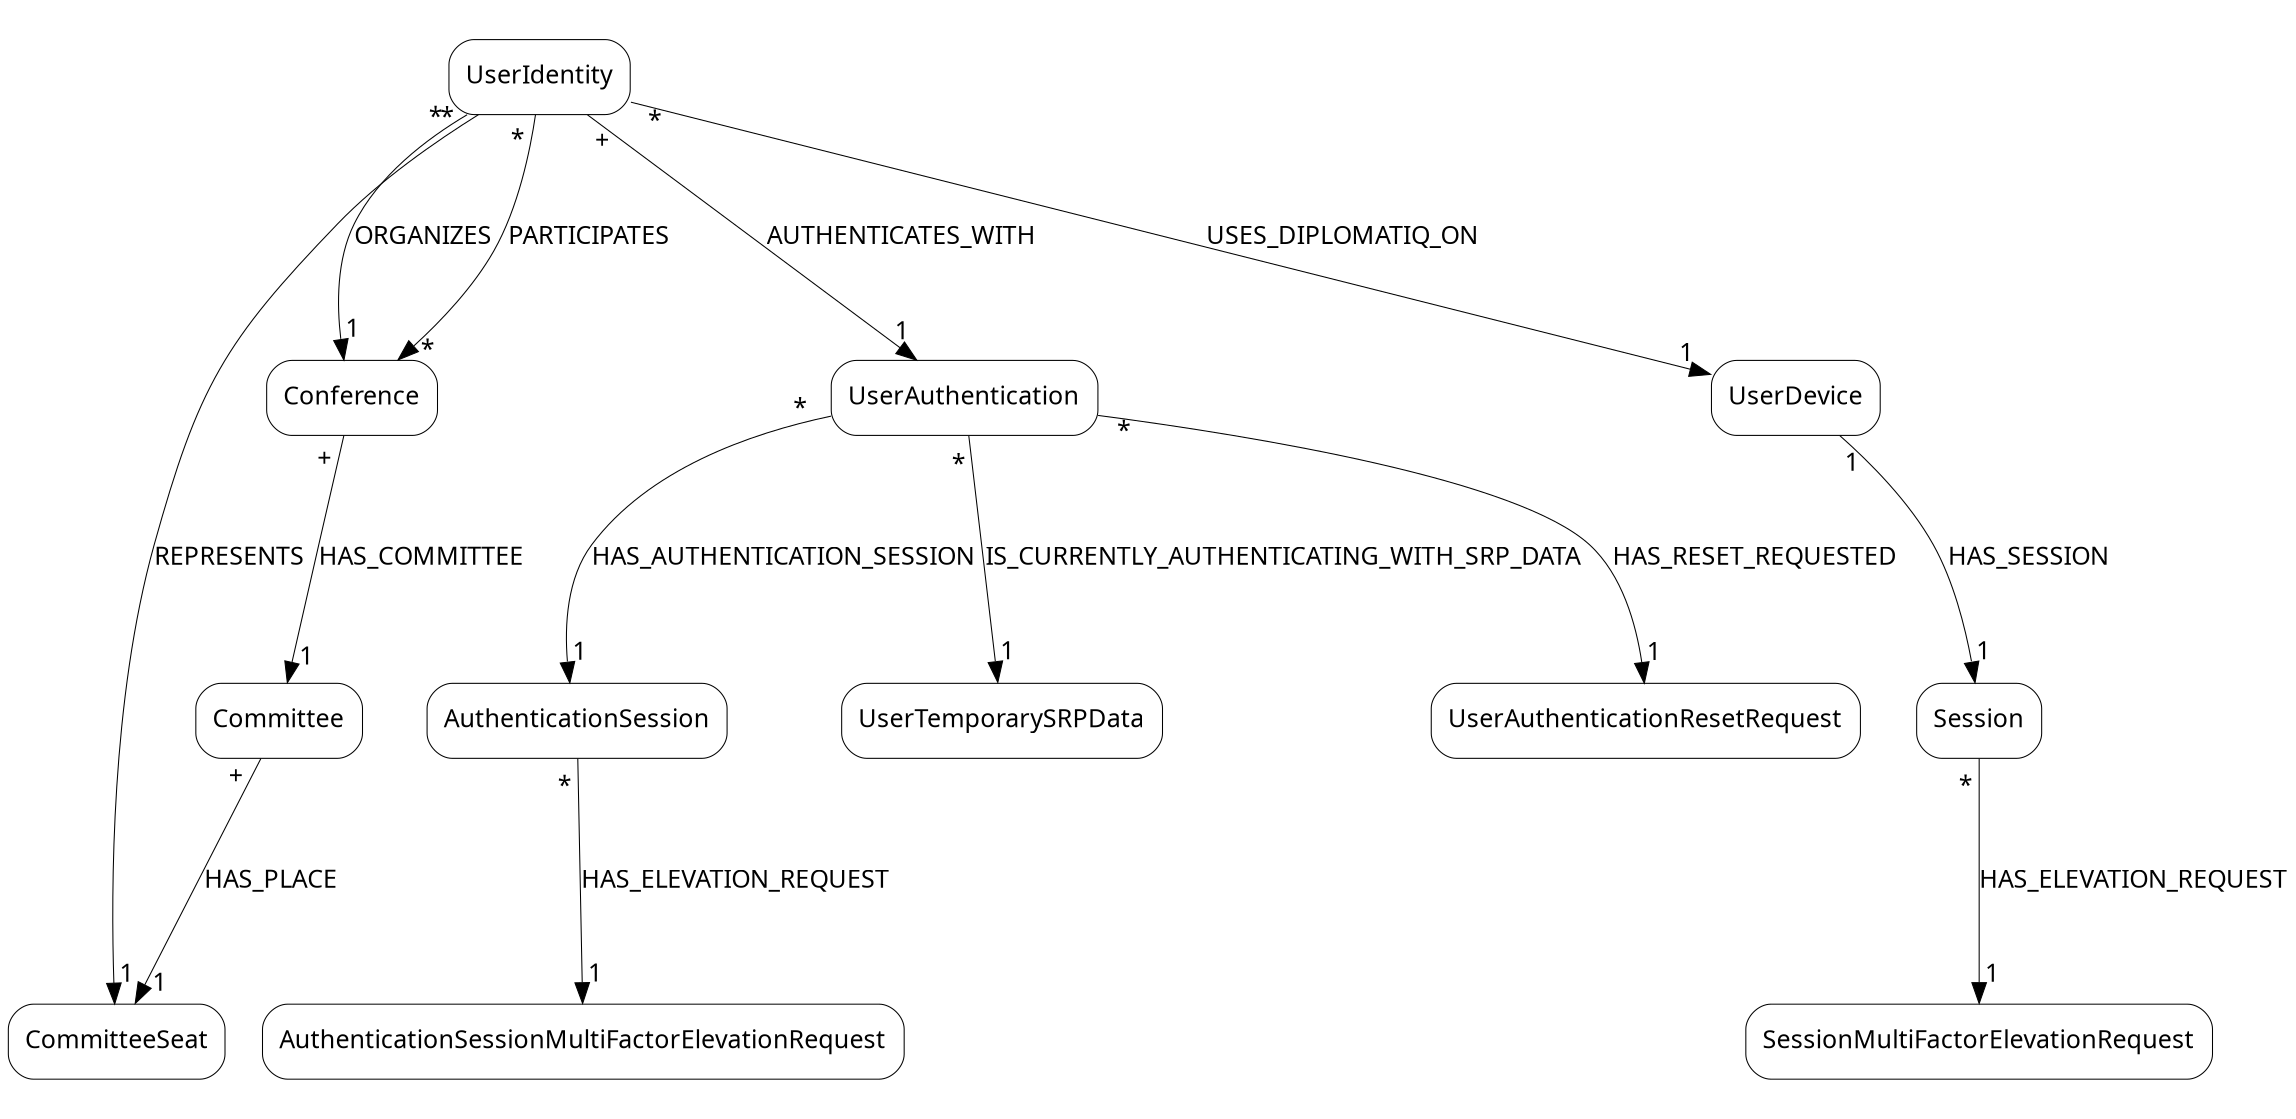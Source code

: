 digraph Neo {
  ratio = 0.5
  node [
    fontsize = "12"
    shape = "Mrecord"
    fontname = "Noto Sans"
    penwidth = 0.5
  ]
  edge [
    fontname = "Noto Sans"
    fontsize = "12"
    penwidth = 0.5
    labeldistance = 1.5
  ]

  AuthenticationSession
  AuthenticationSession -> AuthenticationSessionMultiFactorElevationRequest [
    label = "HAS_ELEVATION_REQUEST"
    headlabel = "1"
    taillabel = "*"
  ]

  AuthenticationSessionMultiFactorElevationRequest

  Committee
  Committee -> CommitteeSeat [
    label = "HAS_PLACE"
    headlabel = "1"
    taillabel = "+"
  ]

  CommitteeSeat

  Conference
  Conference -> Committee [
    label = "HAS_COMMITTEE"
    headlabel = "1"
    taillabel = "+"
  ]

  Session
  Session -> SessionMultiFactorElevationRequest [
    label = "HAS_ELEVATION_REQUEST"
    headlabel = "1"
    taillabel = "*"
  ]

  SessionMultiFactorElevationRequest

  UserAuthentication
  UserAuthentication -> UserTemporarySRPData [
    label = "IS_CURRENTLY_AUTHENTICATING_WITH_SRP_DATA"
    headlabel = "1"
    taillabel = "*"
  ]
  UserAuthentication -> AuthenticationSession [
    label = "HAS_AUTHENTICATION_SESSION"
    headlabel = "1"
    taillabel = "*"
  ]
  UserAuthentication -> UserAuthenticationResetRequest [
    label = "HAS_RESET_REQUESTED"
    headlabel = "1"
    taillabel = "*"
  ]

  UserAuthenticationResetRequest

  UserDevice
  UserDevice -> Session [
    label = "HAS_SESSION"
    headlabel = "1"
    taillabel = "1"
  ]

  UserIdentity
  UserIdentity -> UserAuthentication [
    label = "AUTHENTICATES_WITH"
    headlabel = "1"
    taillabel = "+"
  ]
  UserIdentity -> UserDevice [
    label = "USES_DIPLOMATIQ_ON"
    headlabel = "1"
    taillabel = "*"
  ]
  UserIdentity -> Conference [
    label = "ORGANIZES"
    headlabel = "1"
    taillabel = "*"
  ]
  UserIdentity -> Conference [
    label = "PARTICIPATES"
    headlabel = "*"
    taillabel = "*"
  ]
  UserIdentity -> CommitteeSeat [
    label = "REPRESENTS"
    headlabel = "1"
    taillabel = "*"
  ]

  UserTemporarySRPData
}
